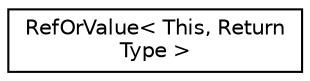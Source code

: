 digraph "类继承关系图"
{
  edge [fontname="Helvetica",fontsize="10",labelfontname="Helvetica",labelfontsize="10"];
  node [fontname="Helvetica",fontsize="10",shape=record];
  rankdir="LR";
  Node0 [label="RefOrValue\< This, Return\lType \>",height=0.2,width=0.4,color="black", fillcolor="white", style="filled",URL="$db/d33/struct_ref_or_value.html"];
}

